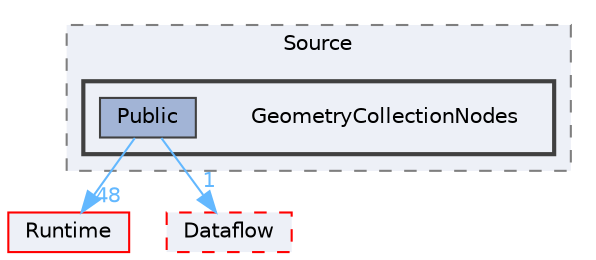digraph "GeometryCollectionNodes"
{
 // INTERACTIVE_SVG=YES
 // LATEX_PDF_SIZE
  bgcolor="transparent";
  edge [fontname=Helvetica,fontsize=10,labelfontname=Helvetica,labelfontsize=10];
  node [fontname=Helvetica,fontsize=10,shape=box,height=0.2,width=0.4];
  compound=true
  subgraph clusterdir_5ce624ae67e5dcc6fb36ae6de788c9ed {
    graph [ bgcolor="#edf0f7", pencolor="grey50", label="Source", fontname=Helvetica,fontsize=10 style="filled,dashed", URL="dir_5ce624ae67e5dcc6fb36ae6de788c9ed.html",tooltip=""]
  subgraph clusterdir_c3eaed0d95bfde6b399953d4948f797e {
    graph [ bgcolor="#edf0f7", pencolor="grey25", label="", fontname=Helvetica,fontsize=10 style="filled,bold", URL="dir_c3eaed0d95bfde6b399953d4948f797e.html",tooltip=""]
    dir_c3eaed0d95bfde6b399953d4948f797e [shape=plaintext, label="GeometryCollectionNodes"];
  dir_2e2eaed6d81546631573d855872536dd [label="Public", fillcolor="#a2b4d6", color="grey25", style="filled", URL="dir_2e2eaed6d81546631573d855872536dd.html",tooltip=""];
  }
  }
  dir_7536b172fbd480bfd146a1b1acd6856b [label="Runtime", fillcolor="#edf0f7", color="red", style="filled", URL="dir_7536b172fbd480bfd146a1b1acd6856b.html",tooltip=""];
  dir_c96fe8a71ddbb55ed789d1d772dd61a4 [label="Dataflow", fillcolor="#edf0f7", color="red", style="filled,dashed", URL="dir_c96fe8a71ddbb55ed789d1d772dd61a4.html",tooltip=""];
  dir_2e2eaed6d81546631573d855872536dd->dir_7536b172fbd480bfd146a1b1acd6856b [headlabel="48", labeldistance=1.5 headhref="dir_000812_000984.html" href="dir_000812_000984.html" color="steelblue1" fontcolor="steelblue1"];
  dir_2e2eaed6d81546631573d855872536dd->dir_c96fe8a71ddbb55ed789d1d772dd61a4 [headlabel="1", labeldistance=1.5 headhref="dir_000812_000286.html" href="dir_000812_000286.html" color="steelblue1" fontcolor="steelblue1"];
}
